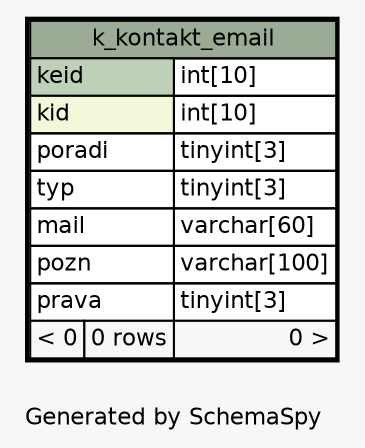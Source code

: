 // dot 2.38.0 on Mac OS X 10.9.4
// SchemaSpy rev 590
digraph "oneDegreeRelationshipsDiagram" {
  graph [
    rankdir="RL"
    bgcolor="#f7f7f7"
    label="\nGenerated by SchemaSpy"
    labeljust="l"
    nodesep="0.18"
    ranksep="0.46"
    fontname="Helvetica"
    fontsize="11"
  ];
  node [
    fontname="Helvetica"
    fontsize="11"
    shape="plaintext"
  ];
  edge [
    arrowsize="0.8"
  ];
  "k_kontakt_email" [
    label=<
    <TABLE BORDER="2" CELLBORDER="1" CELLSPACING="0" BGCOLOR="#ffffff">
      <TR><TD COLSPAN="3" BGCOLOR="#9bab96" ALIGN="CENTER">k_kontakt_email</TD></TR>
      <TR><TD PORT="keid" COLSPAN="2" BGCOLOR="#bed1b8" ALIGN="LEFT">keid</TD><TD PORT="keid.type" ALIGN="LEFT">int[10]</TD></TR>
      <TR><TD PORT="kid" COLSPAN="2" BGCOLOR="#f4f7da" ALIGN="LEFT">kid</TD><TD PORT="kid.type" ALIGN="LEFT">int[10]</TD></TR>
      <TR><TD PORT="poradi" COLSPAN="2" ALIGN="LEFT">poradi</TD><TD PORT="poradi.type" ALIGN="LEFT">tinyint[3]</TD></TR>
      <TR><TD PORT="typ" COLSPAN="2" ALIGN="LEFT">typ</TD><TD PORT="typ.type" ALIGN="LEFT">tinyint[3]</TD></TR>
      <TR><TD PORT="mail" COLSPAN="2" ALIGN="LEFT">mail</TD><TD PORT="mail.type" ALIGN="LEFT">varchar[60]</TD></TR>
      <TR><TD PORT="pozn" COLSPAN="2" ALIGN="LEFT">pozn</TD><TD PORT="pozn.type" ALIGN="LEFT">varchar[100]</TD></TR>
      <TR><TD PORT="prava" COLSPAN="2" ALIGN="LEFT">prava</TD><TD PORT="prava.type" ALIGN="LEFT">tinyint[3]</TD></TR>
      <TR><TD ALIGN="LEFT" BGCOLOR="#f7f7f7">&lt; 0</TD><TD ALIGN="RIGHT" BGCOLOR="#f7f7f7">0 rows</TD><TD ALIGN="RIGHT" BGCOLOR="#f7f7f7">0 &gt;</TD></TR>
    </TABLE>>
    URL="k_kontakt_email.html"
    tooltip="k_kontakt_email"
  ];
}
